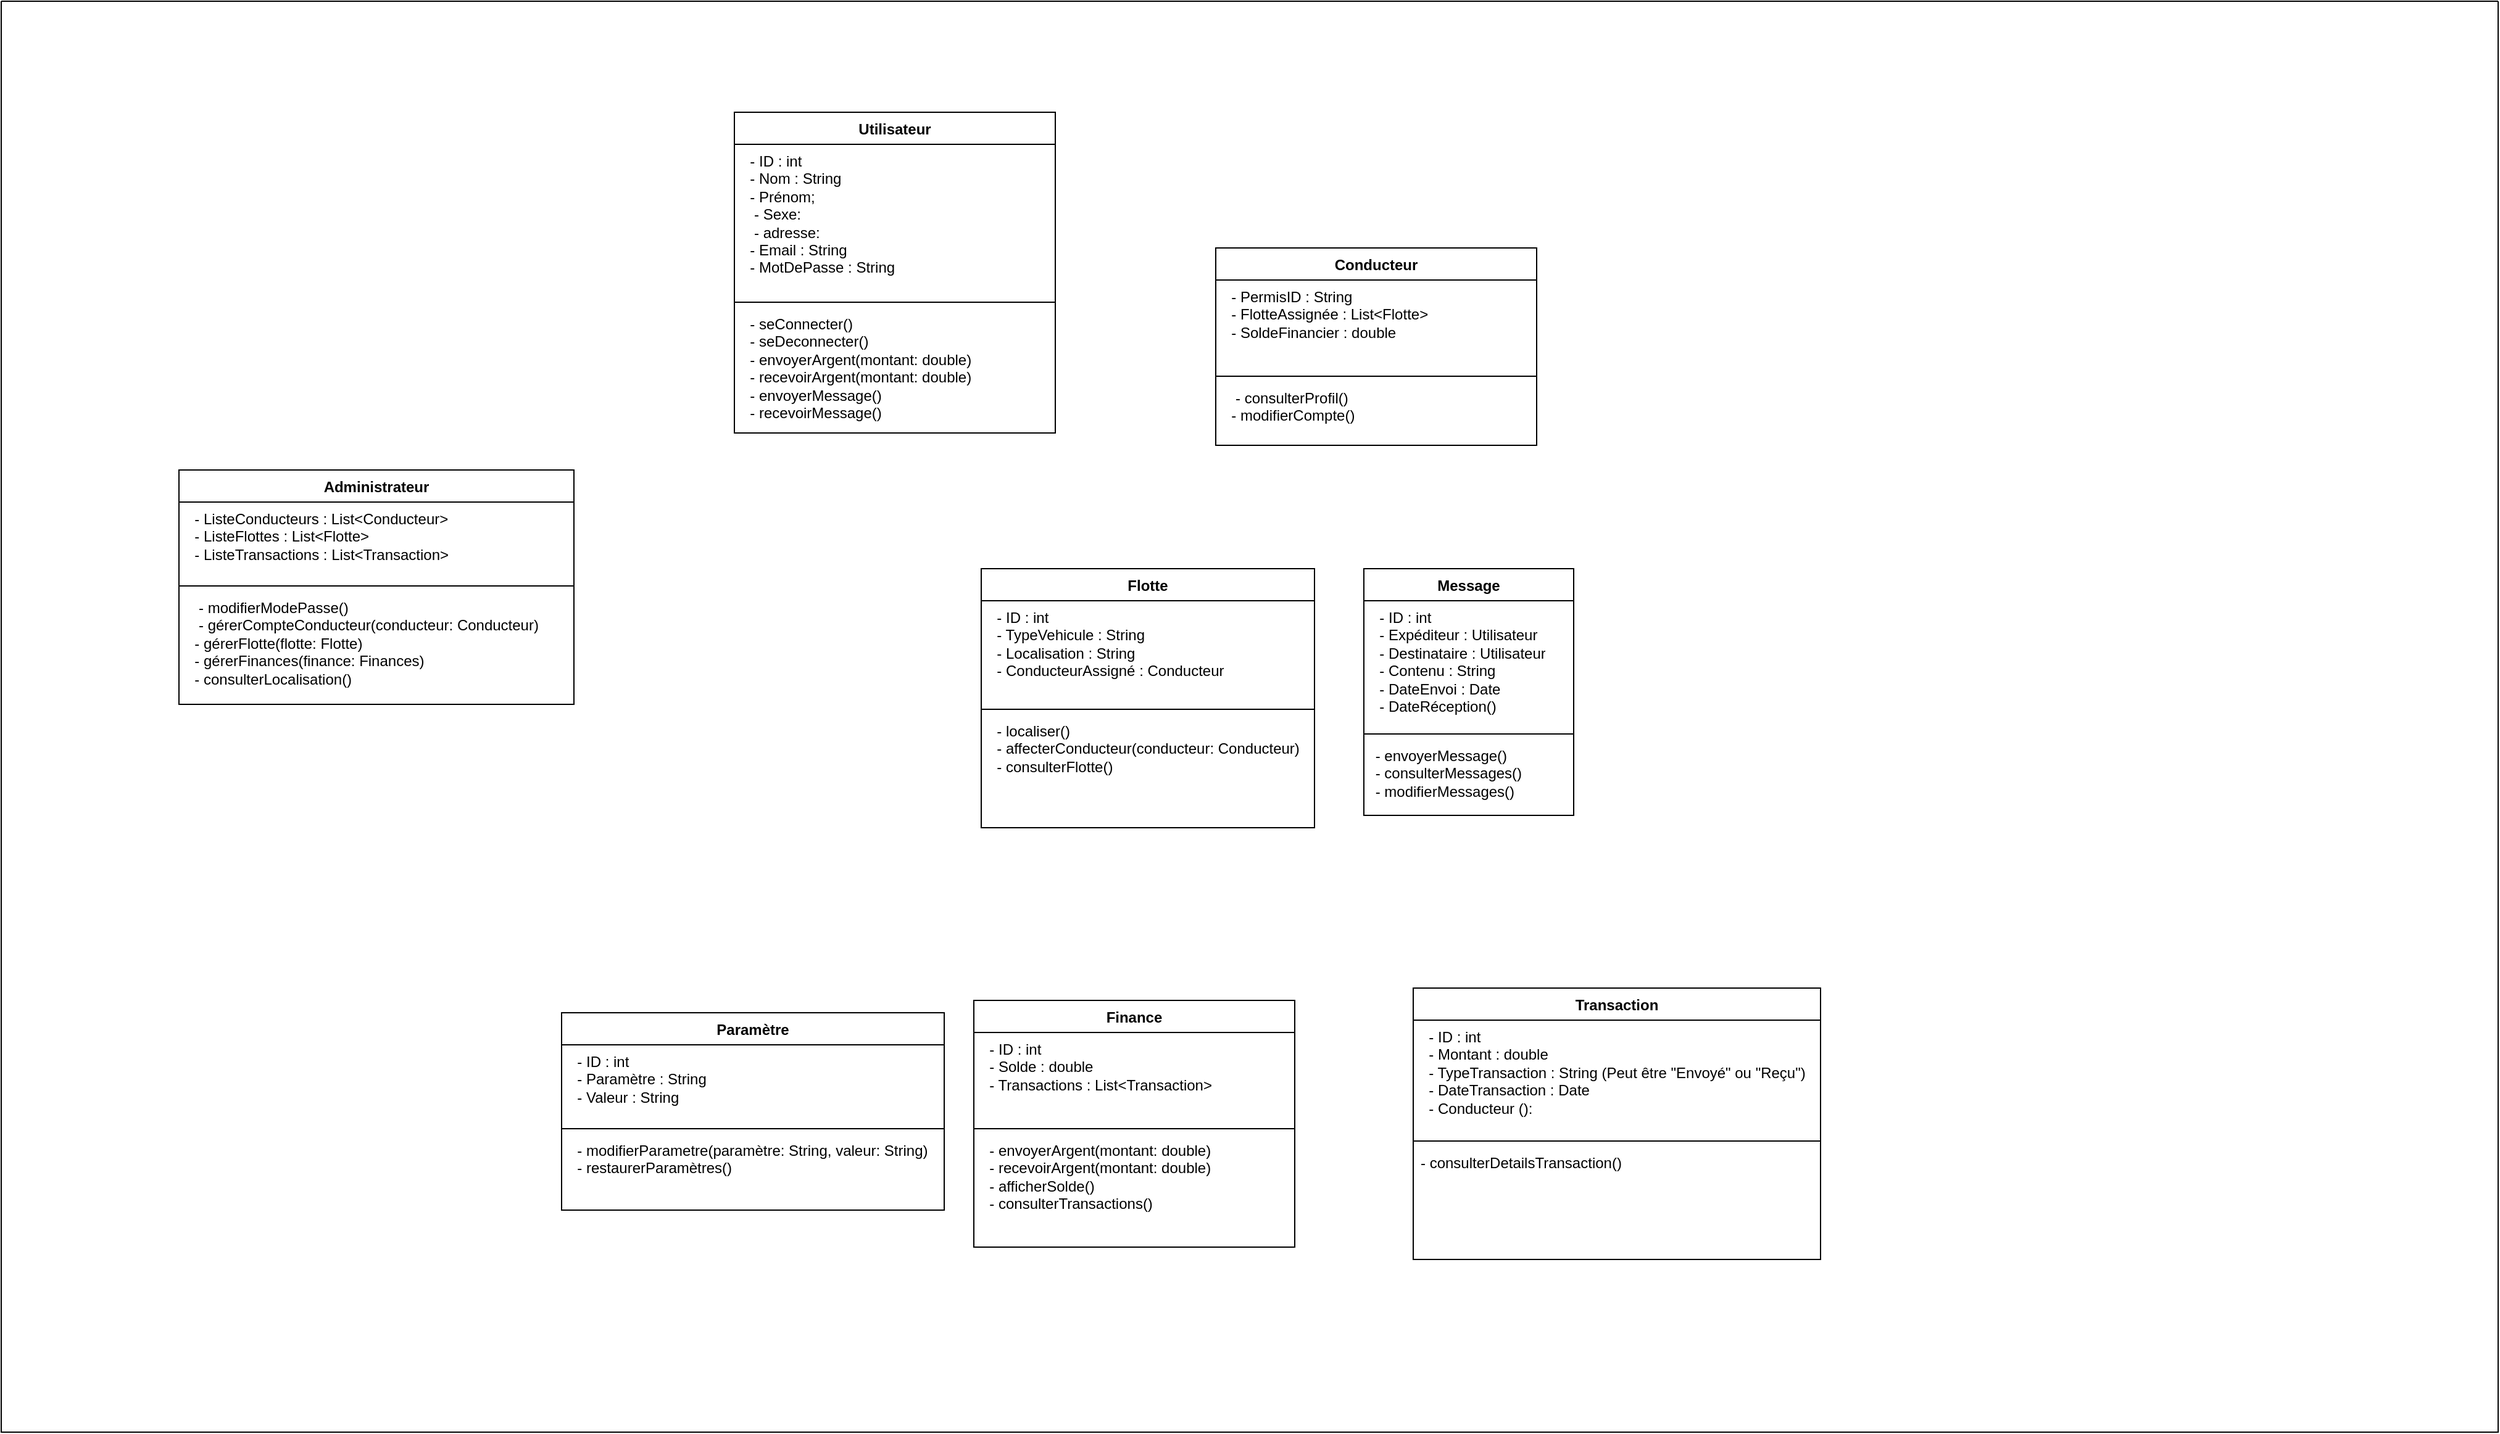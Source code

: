<mxfile version="26.0.9">
  <diagram id="C5RBs43oDa-KdzZeNtuy" name="Page-1">
    <mxGraphModel dx="3275" dy="1856" grid="0" gridSize="10" guides="1" tooltips="1" connect="1" arrows="1" fold="1" page="1" pageScale="1" pageWidth="827" pageHeight="1169" background="#ffffff" math="0" shadow="0">
      <root>
        <mxCell id="WIyWlLk6GJQsqaUBKTNV-0" />
        <mxCell id="WIyWlLk6GJQsqaUBKTNV-1" parent="WIyWlLk6GJQsqaUBKTNV-0" />
        <mxCell id="yc6Vx-F7P4WEioJTI81x-7" value="Utilisateur" style="swimlane;fontStyle=1;align=center;verticalAlign=top;childLayout=stackLayout;horizontal=1;startSize=26;horizontalStack=0;resizeParent=1;resizeParentMax=0;resizeLast=0;collapsible=1;marginBottom=0;whiteSpace=wrap;html=1;" vertex="1" parent="WIyWlLk6GJQsqaUBKTNV-1">
          <mxGeometry x="220" y="170" width="260" height="260" as="geometry" />
        </mxCell>
        <mxCell id="yc6Vx-F7P4WEioJTI81x-8" value="&lt;div&gt;&lt;div&gt;&amp;nbsp; - ID : int&lt;/div&gt;&lt;div&gt;&amp;nbsp; - Nom : String&lt;/div&gt;&lt;div&gt;&amp;nbsp; - Prénom;&lt;/div&gt;&lt;div&gt;&amp;nbsp; &amp;nbsp;- Sexe:&lt;/div&gt;&lt;div&gt;&amp;nbsp; &amp;nbsp;- adresse:&lt;/div&gt;&lt;div&gt;&amp;nbsp; - Email : String&lt;/div&gt;&lt;div&gt;&amp;nbsp; - MotDePasse : String&lt;/div&gt;&lt;/div&gt;&lt;div&gt;&lt;br&gt;&lt;/div&gt;" style="text;strokeColor=none;fillColor=none;align=left;verticalAlign=top;spacingLeft=4;spacingRight=4;overflow=hidden;rotatable=0;points=[[0,0.5],[1,0.5]];portConstraint=eastwest;whiteSpace=wrap;html=1;" vertex="1" parent="yc6Vx-F7P4WEioJTI81x-7">
          <mxGeometry y="26" width="260" height="124" as="geometry" />
        </mxCell>
        <mxCell id="yc6Vx-F7P4WEioJTI81x-9" value="" style="line;strokeWidth=1;fillColor=none;align=left;verticalAlign=middle;spacingTop=-1;spacingLeft=3;spacingRight=3;rotatable=0;labelPosition=right;points=[];portConstraint=eastwest;strokeColor=inherit;" vertex="1" parent="yc6Vx-F7P4WEioJTI81x-7">
          <mxGeometry y="150" width="260" height="8" as="geometry" />
        </mxCell>
        <mxCell id="yc6Vx-F7P4WEioJTI81x-10" value="&lt;div&gt;&lt;div&gt;&amp;nbsp; - seConnecter()&lt;/div&gt;&lt;div&gt;&amp;nbsp; - seDeconnecter()&lt;/div&gt;&lt;/div&gt;&lt;div&gt;&amp;nbsp;&amp;nbsp;&lt;span style=&quot;background-color: transparent; color: light-dark(rgb(0, 0, 0), rgb(255, 255, 255));&quot;&gt;- envoyerArgent(montant: double)&lt;/span&gt;&lt;/div&gt;&lt;div&gt;&amp;nbsp; - recevoirArgent(montant: double)&lt;/div&gt;&lt;div&gt;&amp;nbsp;&amp;nbsp;&lt;span style=&quot;background-color: transparent; color: light-dark(rgb(0, 0, 0), rgb(255, 255, 255));&quot;&gt;- envoyerMessage()&lt;/span&gt;&lt;/div&gt;&lt;div&gt;&lt;span style=&quot;background-color: transparent; color: light-dark(rgb(0, 0, 0), rgb(255, 255, 255));&quot;&gt;&amp;nbsp; - recevoirMessage()&lt;/span&gt;&lt;/div&gt;" style="text;strokeColor=none;fillColor=none;align=left;verticalAlign=top;spacingLeft=4;spacingRight=4;overflow=hidden;rotatable=0;points=[[0,0.5],[1,0.5]];portConstraint=eastwest;whiteSpace=wrap;html=1;" vertex="1" parent="yc6Vx-F7P4WEioJTI81x-7">
          <mxGeometry y="158" width="260" height="102" as="geometry" />
        </mxCell>
        <mxCell id="yc6Vx-F7P4WEioJTI81x-11" value="Conducteur" style="swimlane;fontStyle=1;align=center;verticalAlign=top;childLayout=stackLayout;horizontal=1;startSize=26;horizontalStack=0;resizeParent=1;resizeParentMax=0;resizeLast=0;collapsible=1;marginBottom=0;whiteSpace=wrap;html=1;" vertex="1" parent="WIyWlLk6GJQsqaUBKTNV-1">
          <mxGeometry x="610" y="280" width="260" height="160" as="geometry" />
        </mxCell>
        <mxCell id="yc6Vx-F7P4WEioJTI81x-12" value="&lt;div&gt;&lt;div&gt;&lt;div&gt;&amp;nbsp; - PermisID : String&lt;/div&gt;&lt;div&gt;&amp;nbsp; - FlotteAssignée : List&amp;lt;Flotte&amp;gt;&lt;/div&gt;&lt;div&gt;&amp;nbsp; - SoldeFinancier : double&lt;/div&gt;&lt;/div&gt;&lt;/div&gt;&lt;div&gt;&lt;br&gt;&lt;/div&gt;" style="text;strokeColor=none;fillColor=none;align=left;verticalAlign=top;spacingLeft=4;spacingRight=4;overflow=hidden;rotatable=0;points=[[0,0.5],[1,0.5]];portConstraint=eastwest;whiteSpace=wrap;html=1;" vertex="1" parent="yc6Vx-F7P4WEioJTI81x-11">
          <mxGeometry y="26" width="260" height="74" as="geometry" />
        </mxCell>
        <mxCell id="yc6Vx-F7P4WEioJTI81x-13" value="" style="line;strokeWidth=1;fillColor=none;align=left;verticalAlign=middle;spacingTop=-1;spacingLeft=3;spacingRight=3;rotatable=0;labelPosition=right;points=[];portConstraint=eastwest;strokeColor=inherit;" vertex="1" parent="yc6Vx-F7P4WEioJTI81x-11">
          <mxGeometry y="100" width="260" height="8" as="geometry" />
        </mxCell>
        <mxCell id="yc6Vx-F7P4WEioJTI81x-14" value="&lt;div&gt;&lt;div&gt;&amp;nbsp; &amp;nbsp;&lt;span style=&quot;background-color: transparent; color: light-dark(rgb(0, 0, 0), rgb(255, 255, 255));&quot;&gt;- consulterProfil()&lt;/span&gt;&lt;/div&gt;&lt;div&gt;&amp;nbsp; - modifierCompte()&lt;/div&gt;&lt;/div&gt;&lt;div&gt;&lt;br&gt;&lt;/div&gt;" style="text;strokeColor=none;fillColor=none;align=left;verticalAlign=top;spacingLeft=4;spacingRight=4;overflow=hidden;rotatable=0;points=[[0,0.5],[1,0.5]];portConstraint=eastwest;whiteSpace=wrap;html=1;" vertex="1" parent="yc6Vx-F7P4WEioJTI81x-11">
          <mxGeometry y="108" width="260" height="52" as="geometry" />
        </mxCell>
        <mxCell id="yc6Vx-F7P4WEioJTI81x-15" value="Administrateur" style="swimlane;fontStyle=1;align=center;verticalAlign=top;childLayout=stackLayout;horizontal=1;startSize=26;horizontalStack=0;resizeParent=1;resizeParentMax=0;resizeLast=0;collapsible=1;marginBottom=0;whiteSpace=wrap;html=1;" vertex="1" parent="WIyWlLk6GJQsqaUBKTNV-1">
          <mxGeometry x="-230" y="460" width="320" height="190" as="geometry" />
        </mxCell>
        <mxCell id="yc6Vx-F7P4WEioJTI81x-16" value="&lt;div&gt;&lt;div&gt;&lt;div&gt;&amp;nbsp; - ListeConducteurs : List&amp;lt;Conducteur&amp;gt;&lt;/div&gt;&lt;div&gt;&amp;nbsp; - ListeFlottes : List&amp;lt;Flotte&amp;gt;&lt;/div&gt;&lt;div&gt;&amp;nbsp; - ListeTransactions : List&amp;lt;Transaction&amp;gt;&lt;/div&gt;&lt;/div&gt;&lt;/div&gt;" style="text;strokeColor=none;fillColor=none;align=left;verticalAlign=top;spacingLeft=4;spacingRight=4;overflow=hidden;rotatable=0;points=[[0,0.5],[1,0.5]];portConstraint=eastwest;whiteSpace=wrap;html=1;" vertex="1" parent="yc6Vx-F7P4WEioJTI81x-15">
          <mxGeometry y="26" width="320" height="64" as="geometry" />
        </mxCell>
        <mxCell id="yc6Vx-F7P4WEioJTI81x-17" value="" style="line;strokeWidth=1;fillColor=none;align=left;verticalAlign=middle;spacingTop=-1;spacingLeft=3;spacingRight=3;rotatable=0;labelPosition=right;points=[];portConstraint=eastwest;strokeColor=inherit;" vertex="1" parent="yc6Vx-F7P4WEioJTI81x-15">
          <mxGeometry y="90" width="320" height="8" as="geometry" />
        </mxCell>
        <mxCell id="yc6Vx-F7P4WEioJTI81x-18" value="&lt;div&gt;&lt;div&gt;&amp;nbsp; &amp;nbsp;- modifierModePasse()&amp;nbsp;&lt;/div&gt;&lt;div&gt;&lt;span style=&quot;background-color: transparent; color: light-dark(rgb(0, 0, 0), rgb(255, 255, 255));&quot;&gt;&amp;nbsp; &amp;nbsp;- gérerCompteConducteur(conducteur: Conducteur)&lt;/span&gt;&lt;/div&gt;&lt;div&gt;&amp;nbsp; - gérerFlotte(flotte: Flotte)&lt;/div&gt;&lt;div&gt;&amp;nbsp; - gérerFinances(finance: Finances)&lt;/div&gt;&lt;div&gt;&amp;nbsp; - consulterLocalisation()&lt;/div&gt;&lt;/div&gt;&lt;div&gt;&lt;br&gt;&lt;/div&gt;" style="text;strokeColor=none;fillColor=none;align=left;verticalAlign=top;spacingLeft=4;spacingRight=4;overflow=hidden;rotatable=0;points=[[0,0.5],[1,0.5]];portConstraint=eastwest;whiteSpace=wrap;html=1;" vertex="1" parent="yc6Vx-F7P4WEioJTI81x-15">
          <mxGeometry y="98" width="320" height="92" as="geometry" />
        </mxCell>
        <mxCell id="yc6Vx-F7P4WEioJTI81x-19" value="Flotte" style="swimlane;fontStyle=1;align=center;verticalAlign=top;childLayout=stackLayout;horizontal=1;startSize=26;horizontalStack=0;resizeParent=1;resizeParentMax=0;resizeLast=0;collapsible=1;marginBottom=0;whiteSpace=wrap;html=1;" vertex="1" parent="WIyWlLk6GJQsqaUBKTNV-1">
          <mxGeometry x="420" y="540" width="270" height="210" as="geometry" />
        </mxCell>
        <mxCell id="yc6Vx-F7P4WEioJTI81x-20" value="&lt;div&gt;&lt;div&gt;&lt;div&gt;&amp;nbsp; - ID : int&lt;/div&gt;&lt;div&gt;&amp;nbsp; - TypeVehicule : String&lt;/div&gt;&lt;div&gt;&amp;nbsp; - Localisation : String&lt;/div&gt;&lt;div&gt;&amp;nbsp; - ConducteurAssigné : Conducteur&lt;/div&gt;&lt;/div&gt;&lt;/div&gt;&lt;div&gt;&lt;br&gt;&lt;/div&gt;" style="text;strokeColor=none;fillColor=none;align=left;verticalAlign=top;spacingLeft=4;spacingRight=4;overflow=hidden;rotatable=0;points=[[0,0.5],[1,0.5]];portConstraint=eastwest;whiteSpace=wrap;html=1;" vertex="1" parent="yc6Vx-F7P4WEioJTI81x-19">
          <mxGeometry y="26" width="270" height="84" as="geometry" />
        </mxCell>
        <mxCell id="yc6Vx-F7P4WEioJTI81x-21" value="" style="line;strokeWidth=1;fillColor=none;align=left;verticalAlign=middle;spacingTop=-1;spacingLeft=3;spacingRight=3;rotatable=0;labelPosition=right;points=[];portConstraint=eastwest;strokeColor=inherit;" vertex="1" parent="yc6Vx-F7P4WEioJTI81x-19">
          <mxGeometry y="110" width="270" height="8" as="geometry" />
        </mxCell>
        <mxCell id="yc6Vx-F7P4WEioJTI81x-22" value="&lt;div&gt;&lt;div&gt;&amp;nbsp; - localiser()&lt;/div&gt;&lt;div&gt;&amp;nbsp; - affecterConducteur(conducteur:&amp;nbsp;&lt;span style=&quot;background-color: transparent; color: light-dark(rgb(0, 0, 0), rgb(255, 255, 255));&quot;&gt;Conducteur)&lt;/span&gt;&lt;/div&gt;&lt;div&gt;&amp;nbsp; - consulterFlotte()&lt;/div&gt;&lt;/div&gt;&lt;div&gt;&lt;br&gt;&lt;/div&gt;" style="text;strokeColor=none;fillColor=none;align=left;verticalAlign=top;spacingLeft=4;spacingRight=4;overflow=hidden;rotatable=0;points=[[0,0.5],[1,0.5]];portConstraint=eastwest;whiteSpace=wrap;html=1;" vertex="1" parent="yc6Vx-F7P4WEioJTI81x-19">
          <mxGeometry y="118" width="270" height="92" as="geometry" />
        </mxCell>
        <mxCell id="yc6Vx-F7P4WEioJTI81x-23" value="Message" style="swimlane;fontStyle=1;align=center;verticalAlign=top;childLayout=stackLayout;horizontal=1;startSize=26;horizontalStack=0;resizeParent=1;resizeParentMax=0;resizeLast=0;collapsible=1;marginBottom=0;whiteSpace=wrap;html=1;" vertex="1" parent="WIyWlLk6GJQsqaUBKTNV-1">
          <mxGeometry x="730" y="540" width="170" height="200" as="geometry" />
        </mxCell>
        <mxCell id="yc6Vx-F7P4WEioJTI81x-24" value="&lt;div&gt;&lt;div&gt;&lt;div&gt;&lt;div&gt;&amp;nbsp; - ID : int&lt;/div&gt;&lt;div&gt;&amp;nbsp; - Expéditeur : Utilisateur&lt;/div&gt;&lt;div&gt;&amp;nbsp; - Destinataire : Utilisateur&lt;/div&gt;&lt;div&gt;&amp;nbsp; - Contenu : String&lt;/div&gt;&lt;div&gt;&amp;nbsp; - DateEnvoi : Date&lt;/div&gt;&lt;/div&gt;&lt;/div&gt;&lt;/div&gt;&lt;div&gt;&amp;nbsp; - DateRéception()&lt;/div&gt;&lt;div&gt;&lt;br&gt;&lt;/div&gt;" style="text;strokeColor=none;fillColor=none;align=left;verticalAlign=top;spacingLeft=4;spacingRight=4;overflow=hidden;rotatable=0;points=[[0,0.5],[1,0.5]];portConstraint=eastwest;whiteSpace=wrap;html=1;" vertex="1" parent="yc6Vx-F7P4WEioJTI81x-23">
          <mxGeometry y="26" width="170" height="104" as="geometry" />
        </mxCell>
        <mxCell id="yc6Vx-F7P4WEioJTI81x-25" value="" style="line;strokeWidth=1;fillColor=none;align=left;verticalAlign=middle;spacingTop=-1;spacingLeft=3;spacingRight=3;rotatable=0;labelPosition=right;points=[];portConstraint=eastwest;strokeColor=inherit;" vertex="1" parent="yc6Vx-F7P4WEioJTI81x-23">
          <mxGeometry y="130" width="170" height="8" as="geometry" />
        </mxCell>
        <mxCell id="yc6Vx-F7P4WEioJTI81x-26" value="&lt;div&gt;&lt;div&gt;&lt;div&gt;&amp;nbsp;- envoyerMessage()&lt;/div&gt;&lt;div&gt;&amp;nbsp;- consulterMessages()&lt;/div&gt;&lt;/div&gt;&lt;/div&gt;&lt;div&gt;&amp;nbsp;- modifierMessages()&lt;/div&gt;&lt;div&gt;&lt;br&gt;&lt;/div&gt;" style="text;strokeColor=none;fillColor=none;align=left;verticalAlign=top;spacingLeft=4;spacingRight=4;overflow=hidden;rotatable=0;points=[[0,0.5],[1,0.5]];portConstraint=eastwest;whiteSpace=wrap;html=1;" vertex="1" parent="yc6Vx-F7P4WEioJTI81x-23">
          <mxGeometry y="138" width="170" height="62" as="geometry" />
        </mxCell>
        <mxCell id="yc6Vx-F7P4WEioJTI81x-27" value="Finance" style="swimlane;fontStyle=1;align=center;verticalAlign=top;childLayout=stackLayout;horizontal=1;startSize=26;horizontalStack=0;resizeParent=1;resizeParentMax=0;resizeLast=0;collapsible=1;marginBottom=0;whiteSpace=wrap;html=1;" vertex="1" parent="WIyWlLk6GJQsqaUBKTNV-1">
          <mxGeometry x="414" y="890" width="260" height="200" as="geometry" />
        </mxCell>
        <mxCell id="yc6Vx-F7P4WEioJTI81x-28" value="&lt;div&gt;&lt;div&gt;&lt;div&gt;&lt;div&gt;&amp;nbsp; - ID : int&lt;/div&gt;&lt;div&gt;&amp;nbsp; - Solde : double&lt;/div&gt;&lt;div&gt;&amp;nbsp; - Transactions : List&amp;lt;Transaction&amp;gt;&lt;/div&gt;&lt;/div&gt;&lt;/div&gt;&lt;/div&gt;" style="text;strokeColor=none;fillColor=none;align=left;verticalAlign=top;spacingLeft=4;spacingRight=4;overflow=hidden;rotatable=0;points=[[0,0.5],[1,0.5]];portConstraint=eastwest;whiteSpace=wrap;html=1;" vertex="1" parent="yc6Vx-F7P4WEioJTI81x-27">
          <mxGeometry y="26" width="260" height="74" as="geometry" />
        </mxCell>
        <mxCell id="yc6Vx-F7P4WEioJTI81x-29" value="" style="line;strokeWidth=1;fillColor=none;align=left;verticalAlign=middle;spacingTop=-1;spacingLeft=3;spacingRight=3;rotatable=0;labelPosition=right;points=[];portConstraint=eastwest;strokeColor=inherit;" vertex="1" parent="yc6Vx-F7P4WEioJTI81x-27">
          <mxGeometry y="100" width="260" height="8" as="geometry" />
        </mxCell>
        <mxCell id="yc6Vx-F7P4WEioJTI81x-30" value="&lt;div&gt;&lt;div&gt;&lt;div&gt;&amp;nbsp; - envoyerArgent(montant: double)&lt;/div&gt;&lt;div&gt;&amp;nbsp; - recevoirArgent(montant: double)&lt;/div&gt;&lt;div&gt;&amp;nbsp; - afficherSolde()&lt;/div&gt;&lt;div&gt;&amp;nbsp; - consulterTransactions()&lt;/div&gt;&lt;/div&gt;&lt;/div&gt;&lt;div&gt;&lt;br&gt;&lt;/div&gt;" style="text;strokeColor=none;fillColor=none;align=left;verticalAlign=top;spacingLeft=4;spacingRight=4;overflow=hidden;rotatable=0;points=[[0,0.5],[1,0.5]];portConstraint=eastwest;whiteSpace=wrap;html=1;" vertex="1" parent="yc6Vx-F7P4WEioJTI81x-27">
          <mxGeometry y="108" width="260" height="92" as="geometry" />
        </mxCell>
        <mxCell id="yc6Vx-F7P4WEioJTI81x-31" value="Transaction" style="swimlane;fontStyle=1;align=center;verticalAlign=top;childLayout=stackLayout;horizontal=1;startSize=26;horizontalStack=0;resizeParent=1;resizeParentMax=0;resizeLast=0;collapsible=1;marginBottom=0;whiteSpace=wrap;html=1;" vertex="1" parent="WIyWlLk6GJQsqaUBKTNV-1">
          <mxGeometry x="770" y="880" width="330" height="220" as="geometry" />
        </mxCell>
        <mxCell id="yc6Vx-F7P4WEioJTI81x-32" value="&lt;div&gt;&amp;nbsp; - ID : int&lt;/div&gt;&lt;div&gt;&amp;nbsp; - Montant : double&lt;/div&gt;&lt;div&gt;&amp;nbsp; - TypeTransaction : String (Peut être &quot;Envoyé&quot; ou &quot;Reçu&quot;)&lt;/div&gt;&lt;div&gt;&amp;nbsp; - DateTransaction : Date&lt;/div&gt;&lt;div&gt;&amp;nbsp; - Conducteur ():&amp;nbsp;&lt;/div&gt;&lt;div&gt;&lt;br&gt;&lt;/div&gt;" style="text;strokeColor=none;fillColor=none;align=left;verticalAlign=top;spacingLeft=4;spacingRight=4;overflow=hidden;rotatable=0;points=[[0,0.5],[1,0.5]];portConstraint=eastwest;whiteSpace=wrap;html=1;" vertex="1" parent="yc6Vx-F7P4WEioJTI81x-31">
          <mxGeometry y="26" width="330" height="94" as="geometry" />
        </mxCell>
        <mxCell id="yc6Vx-F7P4WEioJTI81x-33" value="" style="line;strokeWidth=1;fillColor=none;align=left;verticalAlign=middle;spacingTop=-1;spacingLeft=3;spacingRight=3;rotatable=0;labelPosition=right;points=[];portConstraint=eastwest;strokeColor=inherit;" vertex="1" parent="yc6Vx-F7P4WEioJTI81x-31">
          <mxGeometry y="120" width="330" height="8" as="geometry" />
        </mxCell>
        <mxCell id="yc6Vx-F7P4WEioJTI81x-34" value="&lt;div&gt;&lt;div&gt;&lt;div&gt;&lt;div&gt;- consulterDetailsTransaction()&lt;/div&gt;&lt;/div&gt;&lt;/div&gt;&lt;/div&gt;&lt;div&gt;&lt;br&gt;&lt;/div&gt;" style="text;strokeColor=none;fillColor=none;align=left;verticalAlign=top;spacingLeft=4;spacingRight=4;overflow=hidden;rotatable=0;points=[[0,0.5],[1,0.5]];portConstraint=eastwest;whiteSpace=wrap;html=1;" vertex="1" parent="yc6Vx-F7P4WEioJTI81x-31">
          <mxGeometry y="128" width="330" height="92" as="geometry" />
        </mxCell>
        <mxCell id="yc6Vx-F7P4WEioJTI81x-35" value="Paramètre" style="swimlane;fontStyle=1;align=center;verticalAlign=top;childLayout=stackLayout;horizontal=1;startSize=26;horizontalStack=0;resizeParent=1;resizeParentMax=0;resizeLast=0;collapsible=1;marginBottom=0;whiteSpace=wrap;html=1;" vertex="1" parent="WIyWlLk6GJQsqaUBKTNV-1">
          <mxGeometry x="80" y="900" width="310" height="160" as="geometry" />
        </mxCell>
        <mxCell id="yc6Vx-F7P4WEioJTI81x-36" value="&lt;div&gt;&amp;nbsp; - ID : int&lt;/div&gt;&lt;div&gt;&amp;nbsp; - Paramètre : String&lt;/div&gt;&lt;div&gt;&amp;nbsp; - Valeur : String&lt;/div&gt;&lt;div&gt;&lt;br&gt;&lt;/div&gt;" style="text;strokeColor=none;fillColor=none;align=left;verticalAlign=top;spacingLeft=4;spacingRight=4;overflow=hidden;rotatable=0;points=[[0,0.5],[1,0.5]];portConstraint=eastwest;whiteSpace=wrap;html=1;" vertex="1" parent="yc6Vx-F7P4WEioJTI81x-35">
          <mxGeometry y="26" width="310" height="64" as="geometry" />
        </mxCell>
        <mxCell id="yc6Vx-F7P4WEioJTI81x-37" value="" style="line;strokeWidth=1;fillColor=none;align=left;verticalAlign=middle;spacingTop=-1;spacingLeft=3;spacingRight=3;rotatable=0;labelPosition=right;points=[];portConstraint=eastwest;strokeColor=inherit;" vertex="1" parent="yc6Vx-F7P4WEioJTI81x-35">
          <mxGeometry y="90" width="310" height="8" as="geometry" />
        </mxCell>
        <mxCell id="yc6Vx-F7P4WEioJTI81x-38" value="&lt;div&gt;&lt;div&gt;&lt;div&gt;&lt;div&gt;&amp;nbsp; - modifierParametre(paramètre: String, valeur: String)&lt;/div&gt;&lt;div&gt;&amp;nbsp; - restaurerParamètres()&lt;/div&gt;&lt;/div&gt;&lt;/div&gt;&lt;/div&gt;&lt;div&gt;&lt;br&gt;&lt;/div&gt;" style="text;strokeColor=none;fillColor=none;align=left;verticalAlign=top;spacingLeft=4;spacingRight=4;overflow=hidden;rotatable=0;points=[[0,0.5],[1,0.5]];portConstraint=eastwest;whiteSpace=wrap;html=1;" vertex="1" parent="yc6Vx-F7P4WEioJTI81x-35">
          <mxGeometry y="98" width="310" height="62" as="geometry" />
        </mxCell>
        <mxCell id="yc6Vx-F7P4WEioJTI81x-39" value="" style="swimlane;startSize=0;" vertex="1" parent="WIyWlLk6GJQsqaUBKTNV-1">
          <mxGeometry x="-374" y="80" width="2023" height="1160" as="geometry" />
        </mxCell>
      </root>
    </mxGraphModel>
  </diagram>
</mxfile>
